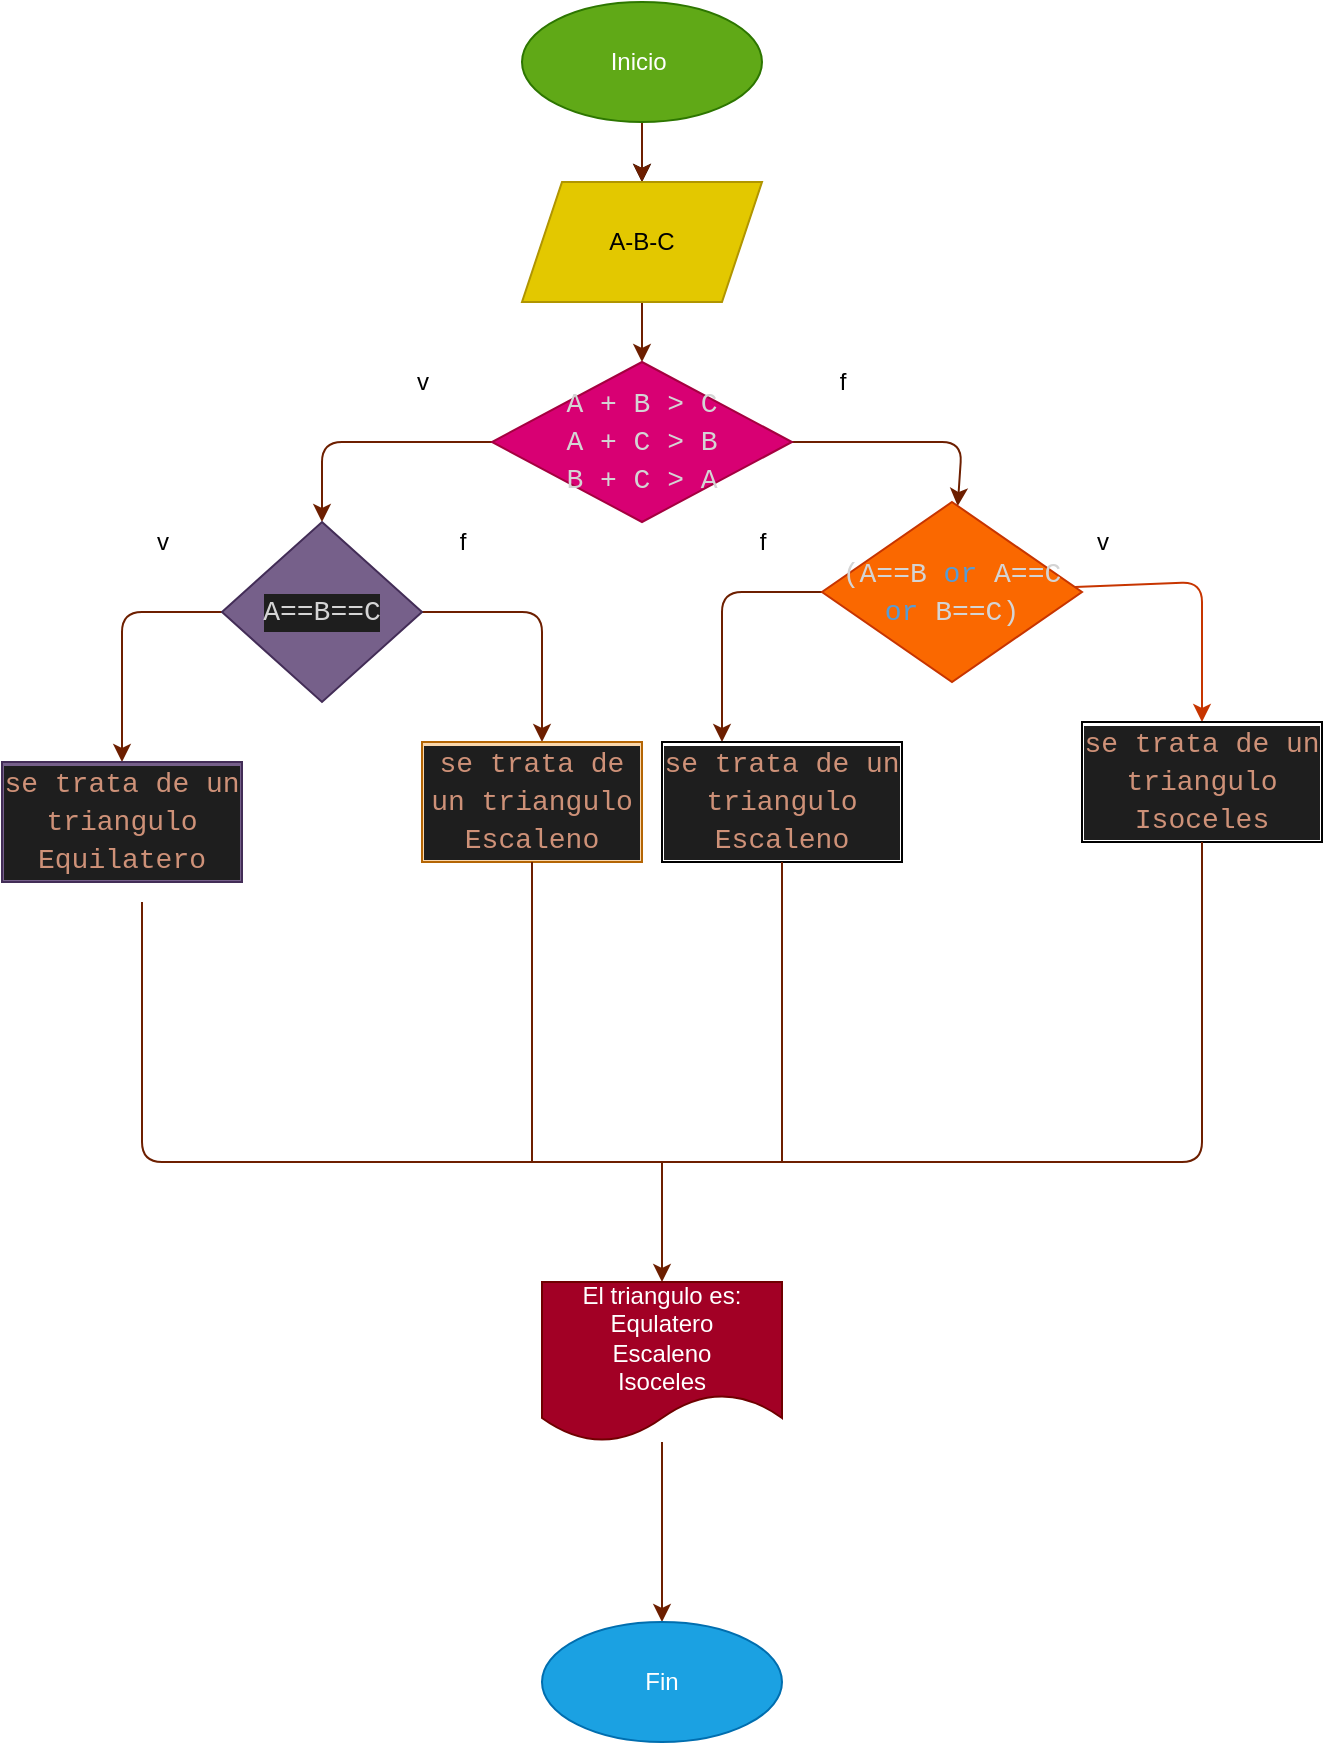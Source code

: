 <mxfile>
    <diagram id="YgQldaRafC-K6Y4l4zm_" name="Página-1">
        <mxGraphModel dx="1630" dy="671" grid="1" gridSize="10" guides="1" tooltips="1" connect="1" arrows="1" fold="1" page="1" pageScale="1" pageWidth="827" pageHeight="1169" math="0" shadow="0">
            <root>
                <mxCell id="0"/>
                <mxCell id="1" parent="0"/>
                <mxCell id="2" value="" style="edgeStyle=none;html=1;" edge="1" parent="1" source="3" target="5">
                    <mxGeometry relative="1" as="geometry"/>
                </mxCell>
                <mxCell id="35" value="" style="edgeStyle=none;html=1;fillColor=#a0522d;strokeColor=#6D1F00;" edge="1" parent="1" source="3" target="5">
                    <mxGeometry relative="1" as="geometry"/>
                </mxCell>
                <mxCell id="3" value="Inicio&amp;nbsp;" style="ellipse;whiteSpace=wrap;html=1;fillColor=#60a917;fontColor=#ffffff;strokeColor=#2D7600;" vertex="1" parent="1">
                    <mxGeometry x="230" y="40" width="120" height="60" as="geometry"/>
                </mxCell>
                <mxCell id="4" value="" style="edgeStyle=none;html=1;fillColor=#a0522d;strokeColor=#6D1F00;" edge="1" parent="1" source="5" target="8">
                    <mxGeometry relative="1" as="geometry"/>
                </mxCell>
                <mxCell id="5" value="A-B-C" style="shape=parallelogram;perimeter=parallelogramPerimeter;whiteSpace=wrap;html=1;fixedSize=1;fillColor=#e3c800;strokeColor=#B09500;fontColor=#000000;" vertex="1" parent="1">
                    <mxGeometry x="230" y="130" width="120" height="60" as="geometry"/>
                </mxCell>
                <mxCell id="23" value="" style="edgeStyle=none;html=1;fillColor=#a0522d;strokeColor=#6D1F00;" edge="1" parent="1" source="8" target="21">
                    <mxGeometry relative="1" as="geometry">
                        <Array as="points">
                            <mxPoint x="130" y="260"/>
                        </Array>
                    </mxGeometry>
                </mxCell>
                <mxCell id="24" value="" style="edgeStyle=none;html=1;fillColor=#a0522d;strokeColor=#6D1F00;" edge="1" parent="1" source="8" target="25">
                    <mxGeometry relative="1" as="geometry">
                        <mxPoint x="450" y="300" as="targetPoint"/>
                        <Array as="points">
                            <mxPoint x="450" y="260"/>
                        </Array>
                    </mxGeometry>
                </mxCell>
                <mxCell id="8" value="&lt;div style=&quot;color: rgb(212 , 212 , 212) ; font-family: &amp;#34;consolas&amp;#34; , &amp;#34;courier new&amp;#34; , monospace ; font-size: 14px ; line-height: 19px&quot;&gt;A + B &amp;gt; C&lt;/div&gt;&lt;div style=&quot;color: rgb(212 , 212 , 212) ; font-family: &amp;#34;consolas&amp;#34; , &amp;#34;courier new&amp;#34; , monospace ; font-size: 14px ; line-height: 19px&quot;&gt;&lt;div style=&quot;font-family: &amp;#34;consolas&amp;#34; , &amp;#34;courier new&amp;#34; , monospace ; line-height: 19px&quot;&gt;A + C &amp;gt; B&lt;/div&gt;&lt;div style=&quot;font-family: &amp;#34;consolas&amp;#34; , &amp;#34;courier new&amp;#34; , monospace ; line-height: 19px&quot;&gt;&lt;div style=&quot;font-family: &amp;#34;consolas&amp;#34; , &amp;#34;courier new&amp;#34; , monospace ; line-height: 19px&quot;&gt;B + C &amp;gt; A&lt;/div&gt;&lt;/div&gt;&lt;/div&gt;" style="rhombus;whiteSpace=wrap;html=1;fillColor=#d80073;strokeColor=#A50040;fontColor=#ffffff;" vertex="1" parent="1">
                    <mxGeometry x="215" y="220" width="150" height="80" as="geometry"/>
                </mxCell>
                <mxCell id="11" value="v" style="text;html=1;align=center;verticalAlign=middle;resizable=0;points=[];autosize=1;strokeColor=none;fillColor=none;" vertex="1" parent="1">
                    <mxGeometry x="170" y="220" width="20" height="20" as="geometry"/>
                </mxCell>
                <mxCell id="28" value="" style="edgeStyle=none;html=1;fillColor=#a0522d;strokeColor=#6D1F00;" edge="1" parent="1" source="21">
                    <mxGeometry relative="1" as="geometry">
                        <mxPoint x="240" y="410" as="targetPoint"/>
                        <Array as="points">
                            <mxPoint x="240" y="345"/>
                        </Array>
                    </mxGeometry>
                </mxCell>
                <mxCell id="32" value="" style="edgeStyle=none;html=1;fillColor=#a0522d;strokeColor=#6D1F00;" edge="1" parent="1" source="21" target="31">
                    <mxGeometry relative="1" as="geometry">
                        <Array as="points">
                            <mxPoint x="30" y="345"/>
                        </Array>
                    </mxGeometry>
                </mxCell>
                <mxCell id="21" value="&lt;div style=&quot;color: rgb(212 , 212 , 212) ; background-color: rgb(30 , 30 , 30) ; font-family: &amp;#34;consolas&amp;#34; , &amp;#34;courier new&amp;#34; , monospace ; font-size: 14px ; line-height: 19px&quot;&gt;A==B==C&lt;/div&gt;" style="rhombus;whiteSpace=wrap;html=1;fillColor=#76608a;fontColor=#ffffff;strokeColor=#432D57;" vertex="1" parent="1">
                    <mxGeometry x="80" y="300" width="100" height="90" as="geometry"/>
                </mxCell>
                <mxCell id="34" value="" style="edgeStyle=none;html=1;fillColor=#fa6800;strokeColor=#C73500;" edge="1" parent="1" source="25" target="33">
                    <mxGeometry relative="1" as="geometry">
                        <Array as="points">
                            <mxPoint x="570" y="330"/>
                        </Array>
                    </mxGeometry>
                </mxCell>
                <mxCell id="37" value="" style="edgeStyle=none;html=1;fillColor=#a0522d;strokeColor=#6D1F00;entryX=0.25;entryY=0;entryDx=0;entryDy=0;" edge="1" parent="1" source="25" target="39">
                    <mxGeometry relative="1" as="geometry">
                        <mxPoint x="330.0" y="370" as="targetPoint"/>
                        <Array as="points">
                            <mxPoint x="330" y="335"/>
                        </Array>
                    </mxGeometry>
                </mxCell>
                <mxCell id="25" value="&lt;div style=&quot;color: rgb(212 , 212 , 212) ; font-family: &amp;#34;consolas&amp;#34; , &amp;#34;courier new&amp;#34; , monospace ; font-size: 14px ; line-height: 19px&quot;&gt;(A==B &lt;span style=&quot;color: rgb(86 , 156 , 214)&quot;&gt;or&lt;/span&gt; A==C &lt;span style=&quot;color: rgb(86 , 156 , 214)&quot;&gt;or&lt;/span&gt; B==C)&lt;/div&gt;" style="rhombus;whiteSpace=wrap;html=1;fillColor=#fa6800;fontColor=#000000;strokeColor=#C73500;" vertex="1" parent="1">
                    <mxGeometry x="380" y="290" width="130" height="90" as="geometry"/>
                </mxCell>
                <mxCell id="26" value="f" style="text;html=1;align=center;verticalAlign=middle;resizable=0;points=[];autosize=1;strokeColor=none;fillColor=none;" vertex="1" parent="1">
                    <mxGeometry x="380" y="220" width="20" height="20" as="geometry"/>
                </mxCell>
                <mxCell id="31" value="&lt;div style=&quot;color: rgb(212 , 212 , 212) ; background-color: rgb(30 , 30 , 30) ; font-family: &amp;#34;consolas&amp;#34; , &amp;#34;courier new&amp;#34; , monospace ; font-size: 14px ; line-height: 19px&quot;&gt;&lt;span style=&quot;color: #ce9178&quot;&gt;se trata de un triangulo Equilatero&lt;/span&gt;&lt;/div&gt;" style="whiteSpace=wrap;html=1;fillColor=#76608a;strokeColor=#432D57;fontColor=#ffffff;" vertex="1" parent="1">
                    <mxGeometry x="-30" y="420" width="120" height="60" as="geometry"/>
                </mxCell>
                <mxCell id="33" value="&lt;div style=&quot;color: rgb(212 , 212 , 212) ; background-color: rgb(30 , 30 , 30) ; font-family: &amp;#34;consolas&amp;#34; , &amp;#34;courier new&amp;#34; , monospace ; font-size: 14px ; line-height: 19px&quot;&gt;&lt;span style=&quot;color: #ce9178&quot;&gt;se trata de un triangulo Isoceles&lt;/span&gt;&lt;/div&gt;" style="whiteSpace=wrap;html=1;" vertex="1" parent="1">
                    <mxGeometry x="510" y="400" width="120" height="60" as="geometry"/>
                </mxCell>
                <mxCell id="36" value="&lt;div style=&quot;color: rgb(212 , 212 , 212) ; background-color: rgb(30 , 30 , 30) ; font-family: &amp;#34;consolas&amp;#34; , &amp;#34;courier new&amp;#34; , monospace ; font-size: 14px ; line-height: 19px&quot;&gt;&lt;span style=&quot;color: #ce9178&quot;&gt;se trata de un triangulo Escaleno&lt;/span&gt;&lt;/div&gt;" style="rounded=0;whiteSpace=wrap;html=1;labelBackgroundColor=none;fillColor=#fad7ac;strokeColor=#b46504;" vertex="1" parent="1">
                    <mxGeometry x="180" y="410" width="110" height="60" as="geometry"/>
                </mxCell>
                <mxCell id="39" value="&lt;div style=&quot;color: rgb(212 , 212 , 212) ; background-color: rgb(30 , 30 , 30) ; font-family: &amp;#34;consolas&amp;#34; , &amp;#34;courier new&amp;#34; , monospace ; font-size: 14px ; line-height: 19px&quot;&gt;&lt;span style=&quot;color: #ce9178&quot;&gt;se trata de un triangulo Escaleno&lt;/span&gt;&lt;/div&gt;" style="rounded=0;whiteSpace=wrap;html=1;labelBackgroundColor=none;fillColor=none;" vertex="1" parent="1">
                    <mxGeometry x="300" y="410" width="120" height="60" as="geometry"/>
                </mxCell>
                <mxCell id="40" value="" style="endArrow=none;html=1;fillColor=#a0522d;strokeColor=#6D1F00;" edge="1" parent="1">
                    <mxGeometry width="50" height="50" relative="1" as="geometry">
                        <mxPoint x="360" y="620" as="sourcePoint"/>
                        <mxPoint x="40" y="490" as="targetPoint"/>
                        <Array as="points">
                            <mxPoint x="40" y="620"/>
                        </Array>
                    </mxGeometry>
                </mxCell>
                <mxCell id="41" value="" style="endArrow=none;html=1;entryX=0.5;entryY=1;entryDx=0;entryDy=0;fillColor=#a0522d;strokeColor=#6D1F00;" edge="1" parent="1" target="33">
                    <mxGeometry width="50" height="50" relative="1" as="geometry">
                        <mxPoint x="340" y="620" as="sourcePoint"/>
                        <mxPoint x="410" y="450" as="targetPoint"/>
                        <Array as="points">
                            <mxPoint x="570" y="620"/>
                        </Array>
                    </mxGeometry>
                </mxCell>
                <mxCell id="42" value="" style="endArrow=none;html=1;entryX=0.5;entryY=1;entryDx=0;entryDy=0;fillColor=#a0522d;strokeColor=#6D1F00;" edge="1" parent="1" target="36">
                    <mxGeometry width="50" height="50" relative="1" as="geometry">
                        <mxPoint x="235" y="620" as="sourcePoint"/>
                        <mxPoint x="410" y="450" as="targetPoint"/>
                    </mxGeometry>
                </mxCell>
                <mxCell id="44" value="" style="endArrow=none;html=1;entryX=0.5;entryY=1;entryDx=0;entryDy=0;fillColor=#a0522d;strokeColor=#6D1F00;" edge="1" parent="1" target="39">
                    <mxGeometry width="50" height="50" relative="1" as="geometry">
                        <mxPoint x="360" y="620" as="sourcePoint"/>
                        <mxPoint x="410" y="450" as="targetPoint"/>
                    </mxGeometry>
                </mxCell>
                <mxCell id="45" value="f" style="text;html=1;align=center;verticalAlign=middle;resizable=0;points=[];autosize=1;strokeColor=none;fillColor=none;" vertex="1" parent="1">
                    <mxGeometry x="340" y="300" width="20" height="20" as="geometry"/>
                </mxCell>
                <mxCell id="46" value="v" style="text;html=1;align=center;verticalAlign=middle;resizable=0;points=[];autosize=1;strokeColor=none;fillColor=none;" vertex="1" parent="1">
                    <mxGeometry x="510" y="300" width="20" height="20" as="geometry"/>
                </mxCell>
                <mxCell id="47" value="f" style="text;html=1;align=center;verticalAlign=middle;resizable=0;points=[];autosize=1;strokeColor=none;fillColor=none;" vertex="1" parent="1">
                    <mxGeometry x="190" y="300" width="20" height="20" as="geometry"/>
                </mxCell>
                <mxCell id="48" value="v" style="text;html=1;align=center;verticalAlign=middle;resizable=0;points=[];autosize=1;strokeColor=none;fillColor=none;" vertex="1" parent="1">
                    <mxGeometry x="40" y="300" width="20" height="20" as="geometry"/>
                </mxCell>
                <mxCell id="49" value="" style="endArrow=classic;html=1;fillColor=#a0522d;strokeColor=#6D1F00;" edge="1" parent="1">
                    <mxGeometry width="50" height="50" relative="1" as="geometry">
                        <mxPoint x="300" y="620" as="sourcePoint"/>
                        <mxPoint x="300" y="680" as="targetPoint"/>
                    </mxGeometry>
                </mxCell>
                <mxCell id="53" value="" style="edgeStyle=none;html=1;fontColor=#000000;fillColor=#a0522d;strokeColor=#6D1F00;" edge="1" parent="1" source="51" target="52">
                    <mxGeometry relative="1" as="geometry"/>
                </mxCell>
                <mxCell id="51" value="El triangulo es:&lt;br&gt;Equlatero&lt;br&gt;Escaleno&lt;br&gt;Isoceles" style="shape=document;whiteSpace=wrap;html=1;boundedLbl=1;labelBackgroundColor=none;fillColor=#a20025;strokeColor=#6F0000;fontColor=#ffffff;" vertex="1" parent="1">
                    <mxGeometry x="240" y="680" width="120" height="80" as="geometry"/>
                </mxCell>
                <mxCell id="52" value="Fin" style="ellipse;whiteSpace=wrap;html=1;fillColor=#1ba1e2;strokeColor=#006EAF;fontColor=#ffffff;labelBackgroundColor=none;" vertex="1" parent="1">
                    <mxGeometry x="240" y="850" width="120" height="60" as="geometry"/>
                </mxCell>
            </root>
        </mxGraphModel>
    </diagram>
</mxfile>